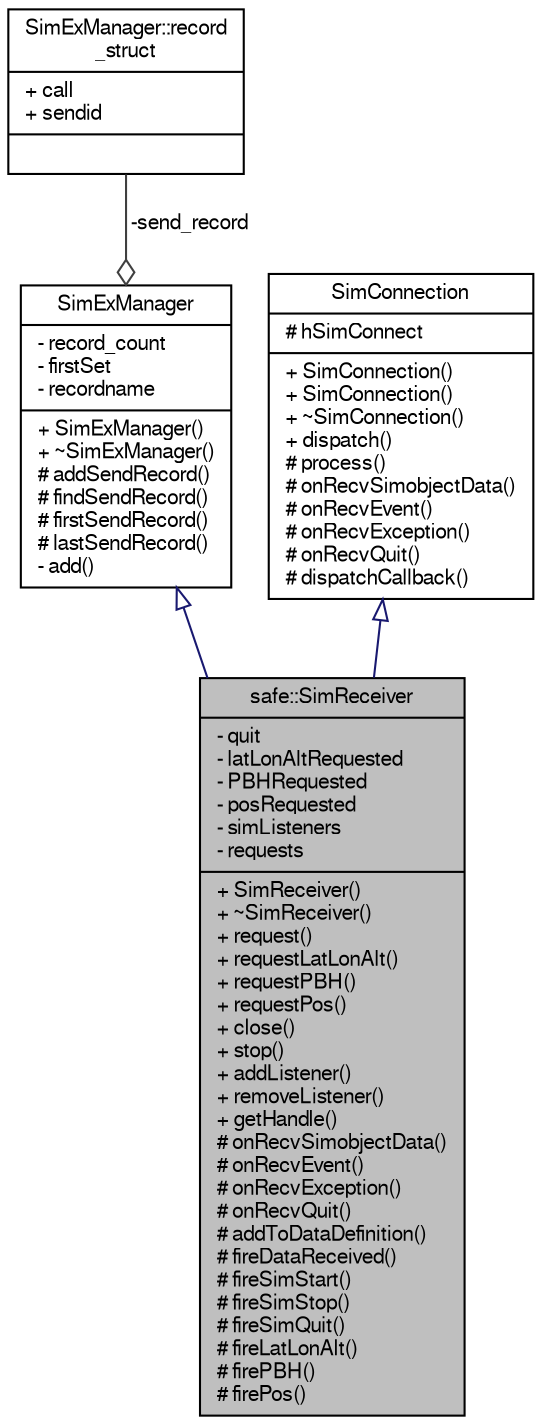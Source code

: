 digraph "safe::SimReceiver"
{
  bgcolor="transparent";
  edge [fontname="FreeSans",fontsize="10",labelfontname="FreeSans",labelfontsize="10"];
  node [fontname="FreeSans",fontsize="10",shape=record];
  Node1 [label="{safe::SimReceiver\n|- quit\l- latLonAltRequested\l- PBHRequested\l- posRequested\l- simListeners\l- requests\l|+ SimReceiver()\l+ ~SimReceiver()\l+ request()\l+ requestLatLonAlt()\l+ requestPBH()\l+ requestPos()\l+ close()\l+ stop()\l+ addListener()\l+ removeListener()\l+ getHandle()\l# onRecvSimobjectData()\l# onRecvEvent()\l# onRecvException()\l# onRecvQuit()\l# addToDataDefinition()\l# fireDataReceived()\l# fireSimStart()\l# fireSimStop()\l# fireSimQuit()\l# fireLatLonAlt()\l# firePBH()\l# firePos()\l}",height=0.2,width=0.4,color="black", fillcolor="grey75", style="filled" fontcolor="black"];
  Node2 -> Node1 [dir="back",color="midnightblue",fontsize="10",style="solid",arrowtail="onormal",fontname="FreeSans"];
  Node2 [label="{SimExManager\n|- record_count\l- firstSet\l- recordname\l|+ SimExManager()\l+ ~SimExManager()\l# addSendRecord()\l# findSendRecord()\l# firstSendRecord()\l# lastSendRecord()\l- add()\l}",height=0.2,width=0.4,color="black",URL="$classSimExManager.html"];
  Node3 -> Node2 [color="grey25",fontsize="10",style="solid",label=" -send_record" ,arrowhead="odiamond",fontname="FreeSans"];
  Node3 [label="{SimExManager::record\l_struct\n|+ call\l+ sendid\l|}",height=0.2,width=0.4,color="black",URL="$structSimExManager_1_1record__struct.html"];
  Node4 -> Node1 [dir="back",color="midnightblue",fontsize="10",style="solid",arrowtail="onormal",fontname="FreeSans"];
  Node4 [label="{SimConnection\n|# hSimConnect\l|+ SimConnection()\l+ SimConnection()\l+ ~SimConnection()\l+ dispatch()\l# process()\l# onRecvSimobjectData()\l# onRecvEvent()\l# onRecvException()\l# onRecvQuit()\l# dispatchCallback()\l}",height=0.2,width=0.4,color="black",URL="$classSimConnection.html"];
}
